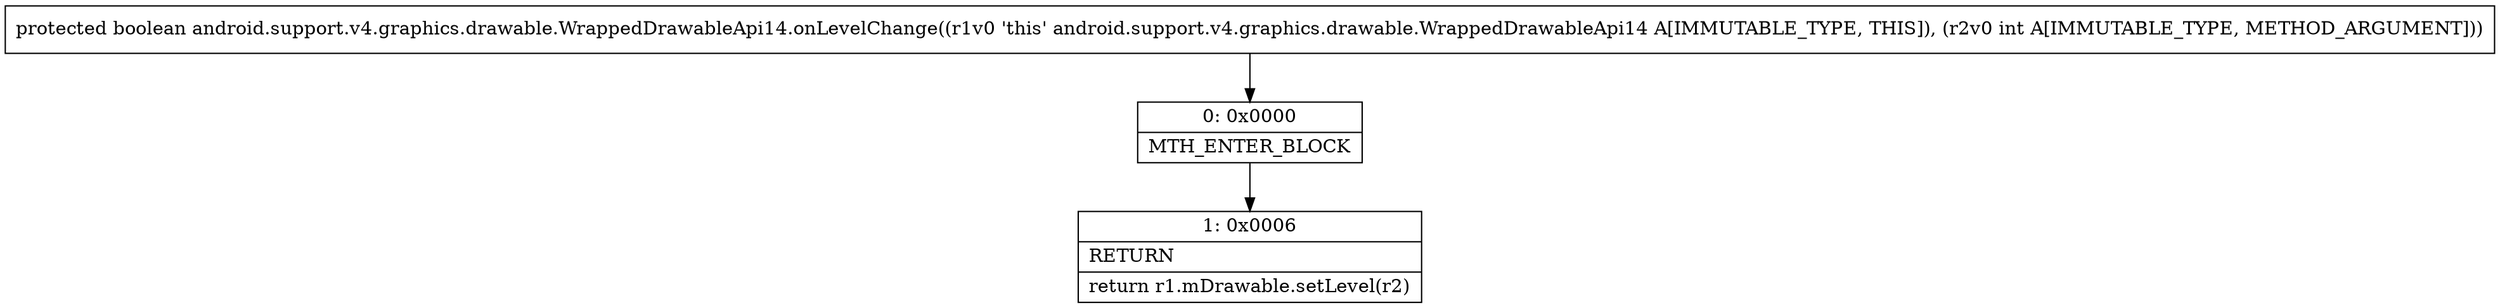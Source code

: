 digraph "CFG forandroid.support.v4.graphics.drawable.WrappedDrawableApi14.onLevelChange(I)Z" {
Node_0 [shape=record,label="{0\:\ 0x0000|MTH_ENTER_BLOCK\l}"];
Node_1 [shape=record,label="{1\:\ 0x0006|RETURN\l|return r1.mDrawable.setLevel(r2)\l}"];
MethodNode[shape=record,label="{protected boolean android.support.v4.graphics.drawable.WrappedDrawableApi14.onLevelChange((r1v0 'this' android.support.v4.graphics.drawable.WrappedDrawableApi14 A[IMMUTABLE_TYPE, THIS]), (r2v0 int A[IMMUTABLE_TYPE, METHOD_ARGUMENT])) }"];
MethodNode -> Node_0;
Node_0 -> Node_1;
}

